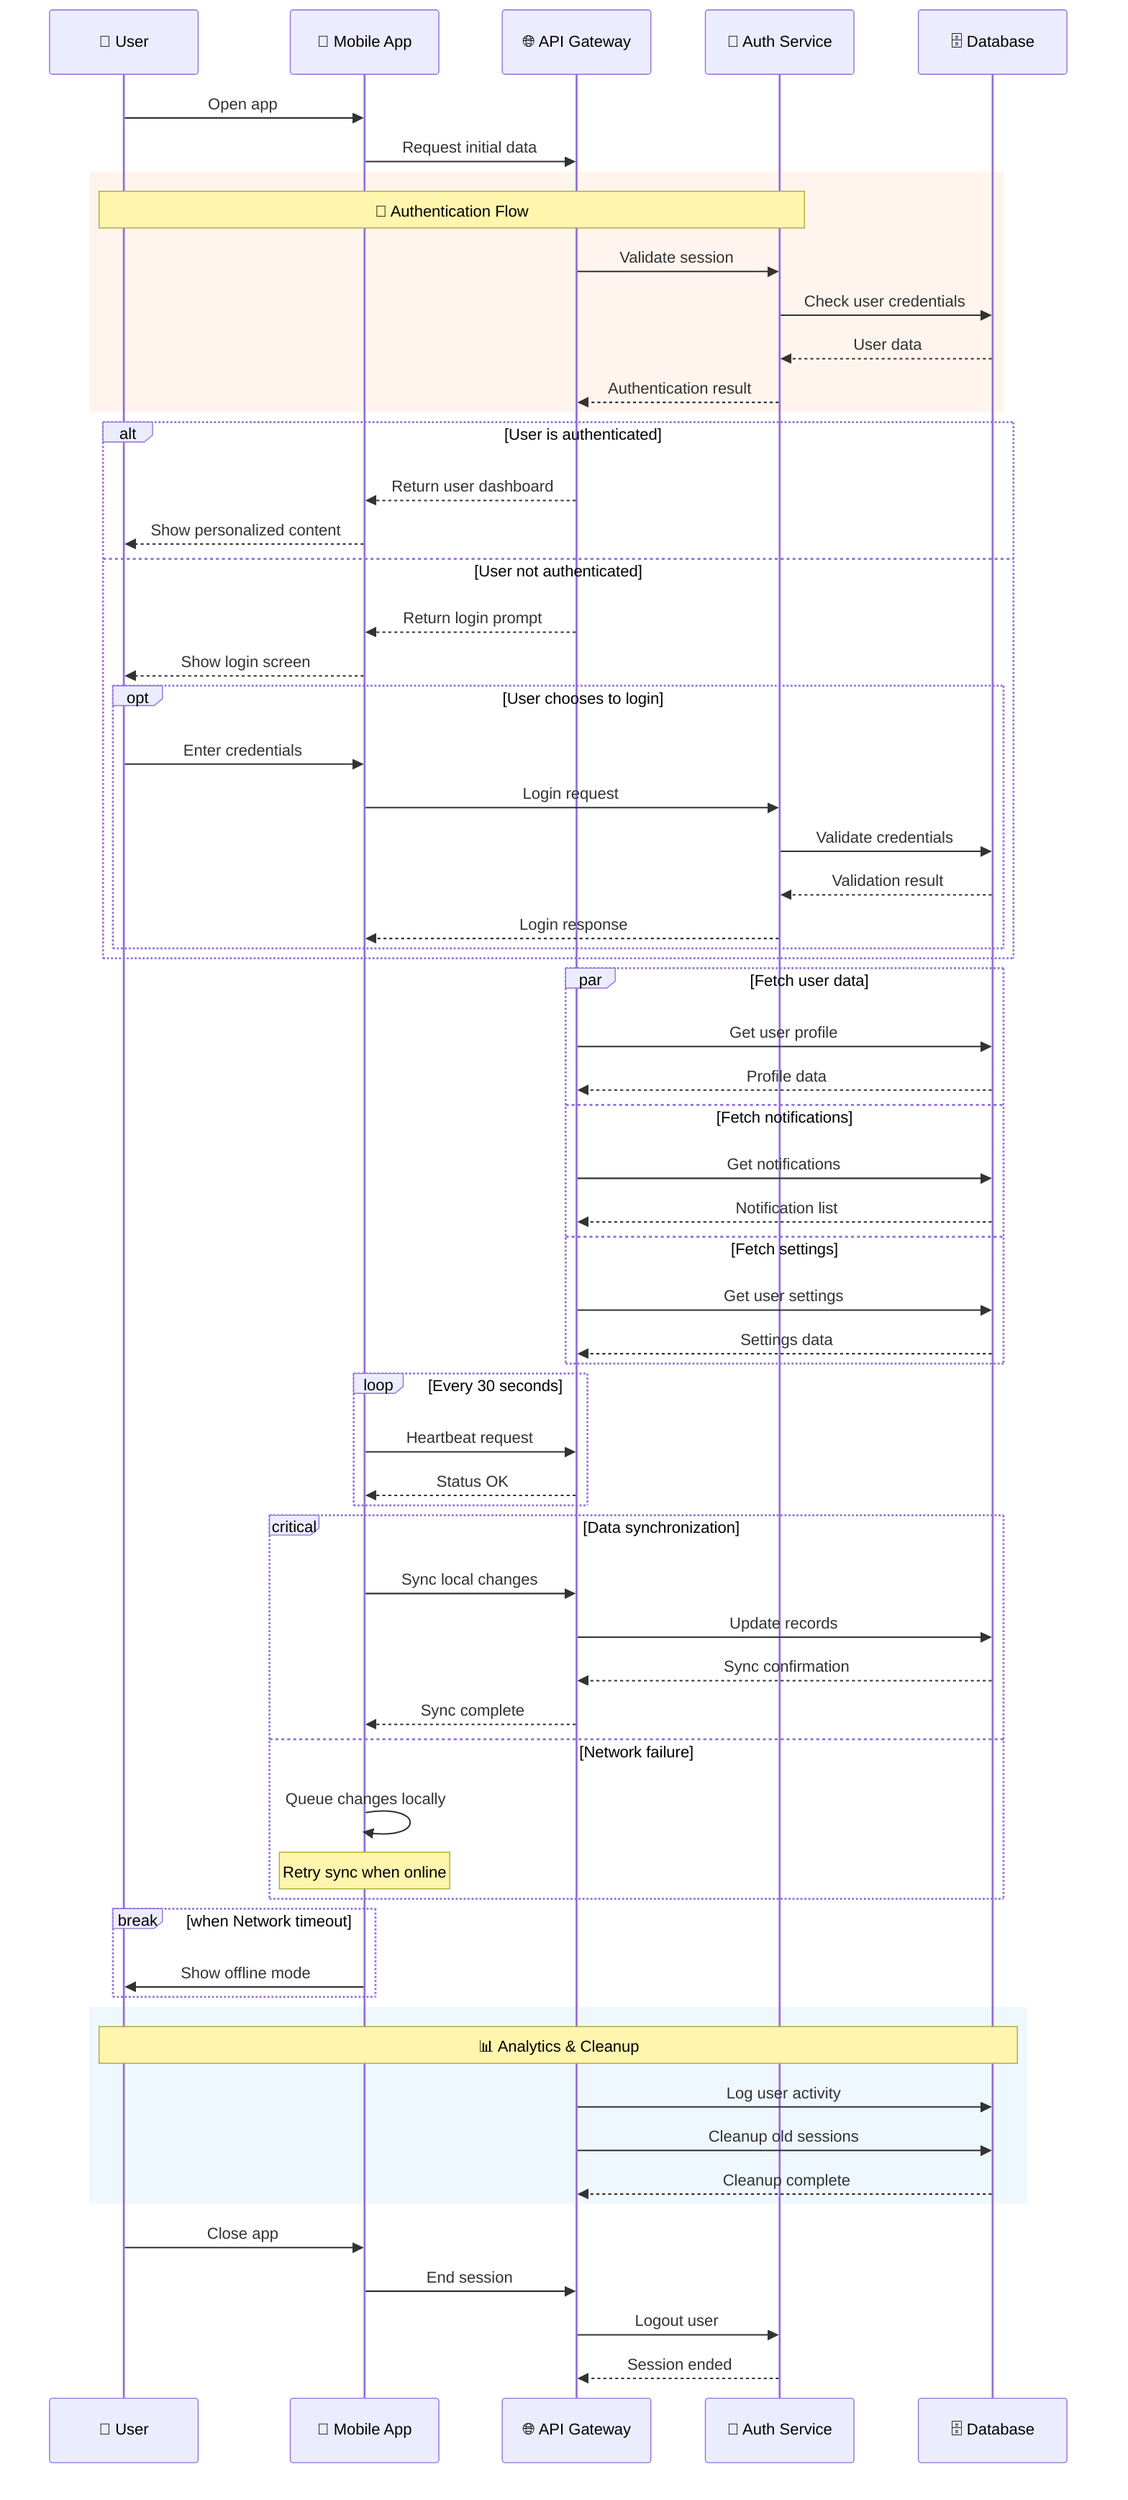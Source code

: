 sequenceDiagram
    participant User as 👤 User
    participant App as 📱 Mobile App
    participant API as 🌐 API Gateway
    participant Auth as 🔐 Auth Service
    participant DB as 🗄️ Database

    %% Basic interaction
    User->>App: Open app
    App->>API: Request initial data

    %% Authentication section
    rect rgb(255, 245, 238)
        Note over User, Auth: 🔐 Authentication Flow
        API->>Auth: Validate session
        Auth->>DB: Check user credentials
        DB-->>Auth: User data
        Auth-->>API: Authentication result
    end

    %% Conditional logic section
    alt User is authenticated
        API-->>App: Return user dashboard
        App-->>User: Show personalized content
    else User not authenticated
        API-->>App: Return login prompt
        App-->>User: Show login screen
        
        opt User chooses to login
            User->>App: Enter credentials
            App->>Auth: Login request
            Auth->>DB: Validate credentials
            DB-->>Auth: Validation result
            Auth-->>App: Login response
        end
    end

    %% Parallel processing section
    par Fetch user data
        API->>DB: Get user profile
        DB-->>API: Profile data
    and Fetch notifications
        API->>DB: Get notifications
        DB-->>API: Notification list
    and Fetch settings
        API->>DB: Get user settings
        DB-->>API: Settings data
    end

    %% Loop section
    loop Every 30 seconds
        App->>API: Heartbeat request
        API-->>App: Status OK
    end

    %% Critical section
    critical Data synchronization
        App->>API: Sync local changes
        API->>DB: Update records
        DB-->>API: Sync confirmation
        API-->>App: Sync complete
    option Network failure
        App->>App: Queue changes locally
        Note over App: Retry sync when online
    end

    %% Break condition
    break when Network timeout
        App->>User: Show offline mode
    end

    %% Final section with background color
    rect rgb(240, 248, 255)
        Note over User, DB: 📊 Analytics & Cleanup
        API->>DB: Log user activity
        API->>DB: Cleanup old sessions
        DB-->>API: Cleanup complete
    end

    User->>App: Close app
    App->>API: End session
    API->>Auth: Logout user
    Auth-->>API: Session ended